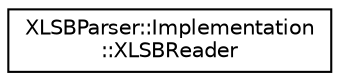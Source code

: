 digraph "类继承关系图"
{
  edge [fontname="Helvetica",fontsize="10",labelfontname="Helvetica",labelfontsize="10"];
  node [fontname="Helvetica",fontsize="10",shape=record];
  rankdir="LR";
  Node0 [label="XLSBParser::Implementation\l::XLSBReader",height=0.2,width=0.4,color="black", fillcolor="white", style="filled",URL="$class_x_l_s_b_parser_1_1_implementation_1_1_x_l_s_b_reader.html"];
}
